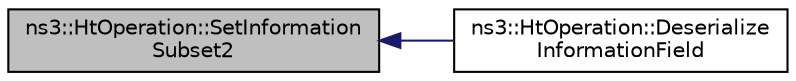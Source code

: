 digraph "ns3::HtOperation::SetInformationSubset2"
{
  edge [fontname="Helvetica",fontsize="10",labelfontname="Helvetica",labelfontsize="10"];
  node [fontname="Helvetica",fontsize="10",shape=record];
  rankdir="LR";
  Node1 [label="ns3::HtOperation::SetInformation\lSubset2",height=0.2,width=0.4,color="black", fillcolor="grey75", style="filled", fontcolor="black"];
  Node1 -> Node2 [dir="back",color="midnightblue",fontsize="10",style="solid"];
  Node2 [label="ns3::HtOperation::Deserialize\lInformationField",height=0.2,width=0.4,color="black", fillcolor="white", style="filled",URL="$db/dc6/classns3_1_1HtOperation.html#a47d788083e3938358995e474d4d5d9ab"];
}
